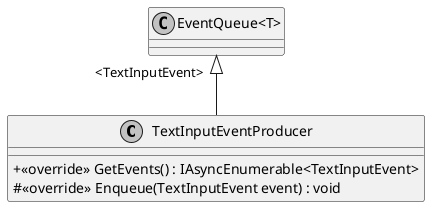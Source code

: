 @startuml
skinparam monochrome true
skinparam ClassAttributeIconSize 0

class TextInputEventProducer {
    + <<override>> GetEvents() : IAsyncEnumerable<TextInputEvent>
    # <<override>> Enqueue(TextInputEvent event) : void
}
class "EventQueue<T>" {
}
"EventQueue<T>" "<TextInputEvent>" <|-- TextInputEventProducer
@enduml
